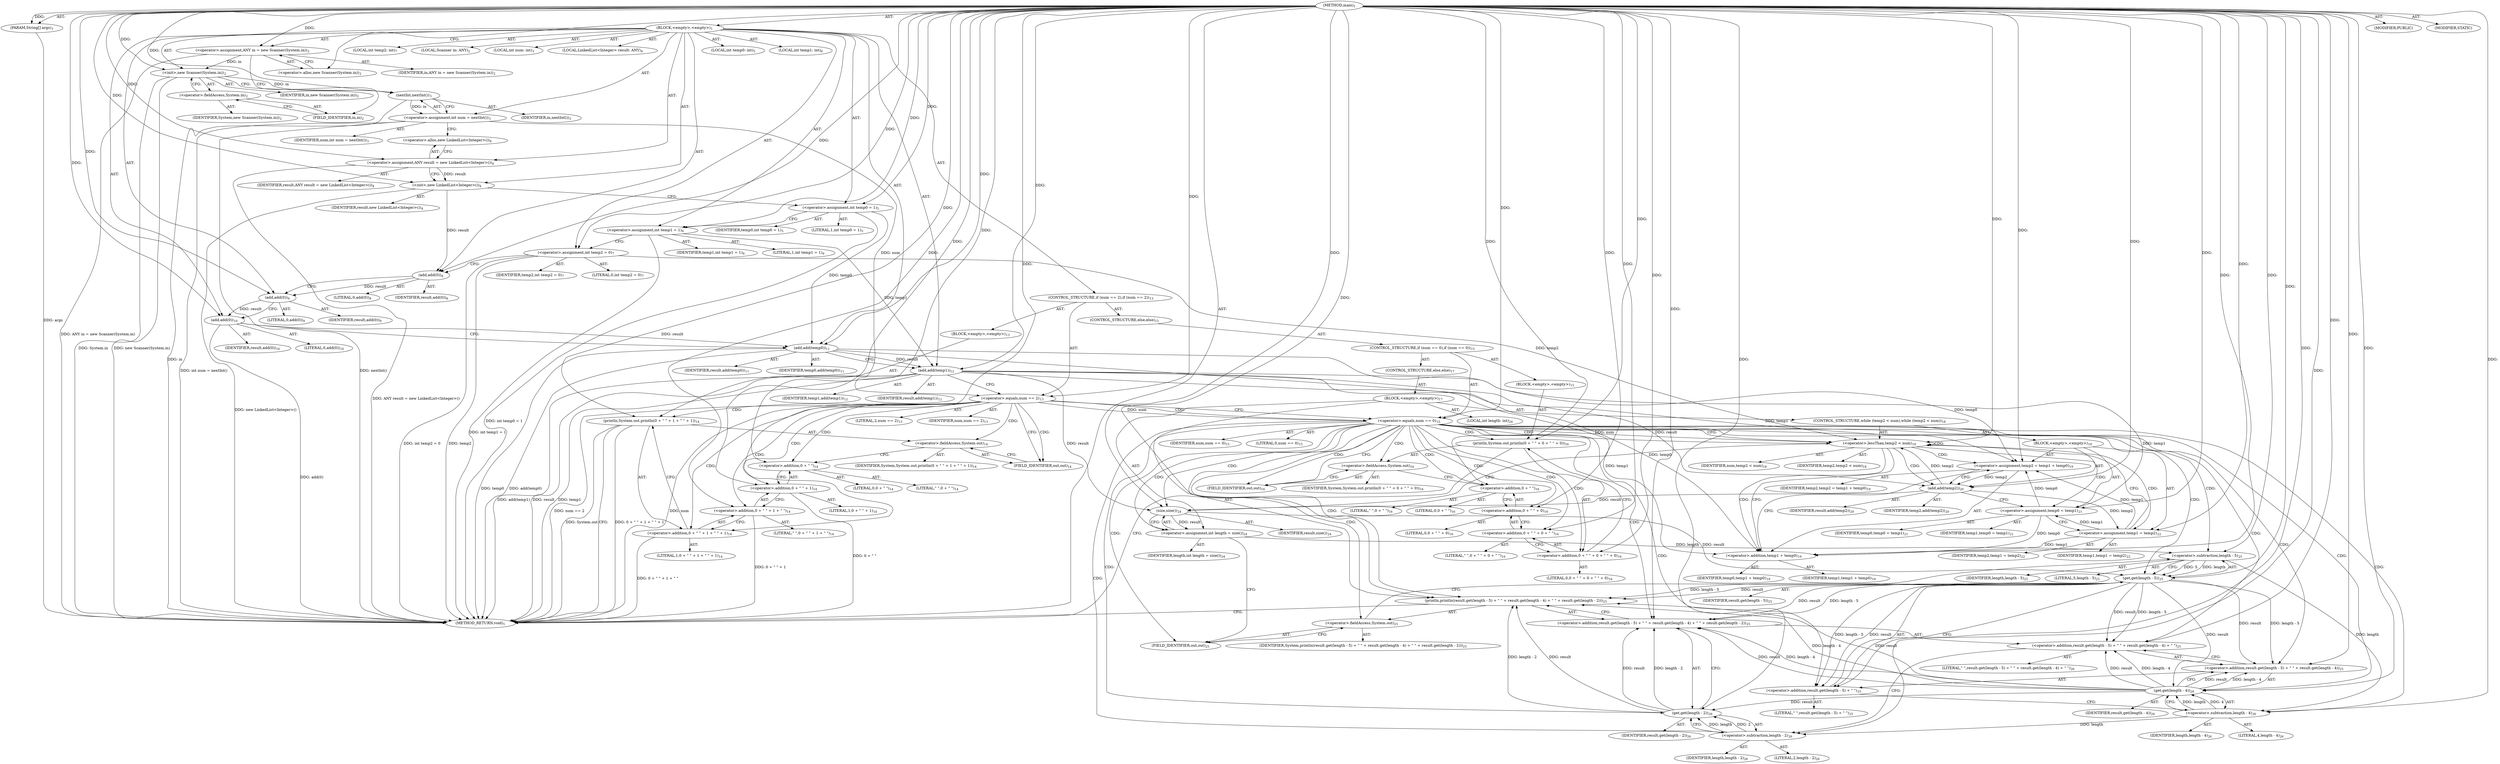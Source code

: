 digraph "main" {  
"21" [label = <(METHOD,main)<SUB>1</SUB>> ]
"22" [label = <(PARAM,String[] args)<SUB>1</SUB>> ]
"23" [label = <(BLOCK,&lt;empty&gt;,&lt;empty&gt;)<SUB>1</SUB>> ]
"4" [label = <(LOCAL,Scanner in: ANY)<SUB>2</SUB>> ]
"24" [label = <(&lt;operator&gt;.assignment,ANY in = new Scanner(System.in))<SUB>2</SUB>> ]
"25" [label = <(IDENTIFIER,in,ANY in = new Scanner(System.in))<SUB>2</SUB>> ]
"26" [label = <(&lt;operator&gt;.alloc,new Scanner(System.in))<SUB>2</SUB>> ]
"27" [label = <(&lt;init&gt;,new Scanner(System.in))<SUB>2</SUB>> ]
"3" [label = <(IDENTIFIER,in,new Scanner(System.in))<SUB>2</SUB>> ]
"28" [label = <(&lt;operator&gt;.fieldAccess,System.in)<SUB>2</SUB>> ]
"29" [label = <(IDENTIFIER,System,new Scanner(System.in))<SUB>2</SUB>> ]
"30" [label = <(FIELD_IDENTIFIER,in,in)<SUB>2</SUB>> ]
"31" [label = <(LOCAL,int num: int)<SUB>3</SUB>> ]
"32" [label = <(&lt;operator&gt;.assignment,int num = nextInt())<SUB>3</SUB>> ]
"33" [label = <(IDENTIFIER,num,int num = nextInt())<SUB>3</SUB>> ]
"34" [label = <(nextInt,nextInt())<SUB>3</SUB>> ]
"35" [label = <(IDENTIFIER,in,nextInt())<SUB>3</SUB>> ]
"6" [label = <(LOCAL,LinkedList&lt;Integer&gt; result: ANY)<SUB>4</SUB>> ]
"36" [label = <(&lt;operator&gt;.assignment,ANY result = new LinkedList&lt;Integer&gt;())<SUB>4</SUB>> ]
"37" [label = <(IDENTIFIER,result,ANY result = new LinkedList&lt;Integer&gt;())<SUB>4</SUB>> ]
"38" [label = <(&lt;operator&gt;.alloc,new LinkedList&lt;Integer&gt;())<SUB>4</SUB>> ]
"39" [label = <(&lt;init&gt;,new LinkedList&lt;Integer&gt;())<SUB>4</SUB>> ]
"5" [label = <(IDENTIFIER,result,new LinkedList&lt;Integer&gt;())<SUB>4</SUB>> ]
"40" [label = <(LOCAL,int temp0: int)<SUB>5</SUB>> ]
"41" [label = <(&lt;operator&gt;.assignment,int temp0 = 1)<SUB>5</SUB>> ]
"42" [label = <(IDENTIFIER,temp0,int temp0 = 1)<SUB>5</SUB>> ]
"43" [label = <(LITERAL,1,int temp0 = 1)<SUB>5</SUB>> ]
"44" [label = <(LOCAL,int temp1: int)<SUB>6</SUB>> ]
"45" [label = <(&lt;operator&gt;.assignment,int temp1 = 1)<SUB>6</SUB>> ]
"46" [label = <(IDENTIFIER,temp1,int temp1 = 1)<SUB>6</SUB>> ]
"47" [label = <(LITERAL,1,int temp1 = 1)<SUB>6</SUB>> ]
"48" [label = <(LOCAL,int temp2: int)<SUB>7</SUB>> ]
"49" [label = <(&lt;operator&gt;.assignment,int temp2 = 0)<SUB>7</SUB>> ]
"50" [label = <(IDENTIFIER,temp2,int temp2 = 0)<SUB>7</SUB>> ]
"51" [label = <(LITERAL,0,int temp2 = 0)<SUB>7</SUB>> ]
"52" [label = <(add,add(0))<SUB>8</SUB>> ]
"53" [label = <(IDENTIFIER,result,add(0))<SUB>8</SUB>> ]
"54" [label = <(LITERAL,0,add(0))<SUB>8</SUB>> ]
"55" [label = <(add,add(0))<SUB>9</SUB>> ]
"56" [label = <(IDENTIFIER,result,add(0))<SUB>9</SUB>> ]
"57" [label = <(LITERAL,0,add(0))<SUB>9</SUB>> ]
"58" [label = <(add,add(0))<SUB>10</SUB>> ]
"59" [label = <(IDENTIFIER,result,add(0))<SUB>10</SUB>> ]
"60" [label = <(LITERAL,0,add(0))<SUB>10</SUB>> ]
"61" [label = <(add,add(temp0))<SUB>11</SUB>> ]
"62" [label = <(IDENTIFIER,result,add(temp0))<SUB>11</SUB>> ]
"63" [label = <(IDENTIFIER,temp0,add(temp0))<SUB>11</SUB>> ]
"64" [label = <(add,add(temp1))<SUB>12</SUB>> ]
"65" [label = <(IDENTIFIER,result,add(temp1))<SUB>12</SUB>> ]
"66" [label = <(IDENTIFIER,temp1,add(temp1))<SUB>12</SUB>> ]
"67" [label = <(CONTROL_STRUCTURE,if (num == 2),if (num == 2))<SUB>13</SUB>> ]
"68" [label = <(&lt;operator&gt;.equals,num == 2)<SUB>13</SUB>> ]
"69" [label = <(IDENTIFIER,num,num == 2)<SUB>13</SUB>> ]
"70" [label = <(LITERAL,2,num == 2)<SUB>13</SUB>> ]
"71" [label = <(BLOCK,&lt;empty&gt;,&lt;empty&gt;)<SUB>13</SUB>> ]
"72" [label = <(println,System.out.println(0 + &quot; &quot; + 1 + &quot; &quot; + 1))<SUB>14</SUB>> ]
"73" [label = <(&lt;operator&gt;.fieldAccess,System.out)<SUB>14</SUB>> ]
"74" [label = <(IDENTIFIER,System,System.out.println(0 + &quot; &quot; + 1 + &quot; &quot; + 1))<SUB>14</SUB>> ]
"75" [label = <(FIELD_IDENTIFIER,out,out)<SUB>14</SUB>> ]
"76" [label = <(&lt;operator&gt;.addition,0 + &quot; &quot; + 1 + &quot; &quot; + 1)<SUB>14</SUB>> ]
"77" [label = <(&lt;operator&gt;.addition,0 + &quot; &quot; + 1 + &quot; &quot;)<SUB>14</SUB>> ]
"78" [label = <(&lt;operator&gt;.addition,0 + &quot; &quot; + 1)<SUB>14</SUB>> ]
"79" [label = <(&lt;operator&gt;.addition,0 + &quot; &quot;)<SUB>14</SUB>> ]
"80" [label = <(LITERAL,0,0 + &quot; &quot;)<SUB>14</SUB>> ]
"81" [label = <(LITERAL,&quot; &quot;,0 + &quot; &quot;)<SUB>14</SUB>> ]
"82" [label = <(LITERAL,1,0 + &quot; &quot; + 1)<SUB>14</SUB>> ]
"83" [label = <(LITERAL,&quot; &quot;,0 + &quot; &quot; + 1 + &quot; &quot;)<SUB>14</SUB>> ]
"84" [label = <(LITERAL,1,0 + &quot; &quot; + 1 + &quot; &quot; + 1)<SUB>14</SUB>> ]
"85" [label = <(CONTROL_STRUCTURE,else,else)<SUB>15</SUB>> ]
"86" [label = <(CONTROL_STRUCTURE,if (num == 0),if (num == 0))<SUB>15</SUB>> ]
"87" [label = <(&lt;operator&gt;.equals,num == 0)<SUB>15</SUB>> ]
"88" [label = <(IDENTIFIER,num,num == 0)<SUB>15</SUB>> ]
"89" [label = <(LITERAL,0,num == 0)<SUB>15</SUB>> ]
"90" [label = <(BLOCK,&lt;empty&gt;,&lt;empty&gt;)<SUB>15</SUB>> ]
"91" [label = <(println,System.out.println(0 + &quot; &quot; + 0 + &quot; &quot; + 0))<SUB>16</SUB>> ]
"92" [label = <(&lt;operator&gt;.fieldAccess,System.out)<SUB>16</SUB>> ]
"93" [label = <(IDENTIFIER,System,System.out.println(0 + &quot; &quot; + 0 + &quot; &quot; + 0))<SUB>16</SUB>> ]
"94" [label = <(FIELD_IDENTIFIER,out,out)<SUB>16</SUB>> ]
"95" [label = <(&lt;operator&gt;.addition,0 + &quot; &quot; + 0 + &quot; &quot; + 0)<SUB>16</SUB>> ]
"96" [label = <(&lt;operator&gt;.addition,0 + &quot; &quot; + 0 + &quot; &quot;)<SUB>16</SUB>> ]
"97" [label = <(&lt;operator&gt;.addition,0 + &quot; &quot; + 0)<SUB>16</SUB>> ]
"98" [label = <(&lt;operator&gt;.addition,0 + &quot; &quot;)<SUB>16</SUB>> ]
"99" [label = <(LITERAL,0,0 + &quot; &quot;)<SUB>16</SUB>> ]
"100" [label = <(LITERAL,&quot; &quot;,0 + &quot; &quot;)<SUB>16</SUB>> ]
"101" [label = <(LITERAL,0,0 + &quot; &quot; + 0)<SUB>16</SUB>> ]
"102" [label = <(LITERAL,&quot; &quot;,0 + &quot; &quot; + 0 + &quot; &quot;)<SUB>16</SUB>> ]
"103" [label = <(LITERAL,0,0 + &quot; &quot; + 0 + &quot; &quot; + 0)<SUB>16</SUB>> ]
"104" [label = <(CONTROL_STRUCTURE,else,else)<SUB>17</SUB>> ]
"105" [label = <(BLOCK,&lt;empty&gt;,&lt;empty&gt;)<SUB>17</SUB>> ]
"106" [label = <(CONTROL_STRUCTURE,while (temp2 &lt; num),while (temp2 &lt; num))<SUB>18</SUB>> ]
"107" [label = <(&lt;operator&gt;.lessThan,temp2 &lt; num)<SUB>18</SUB>> ]
"108" [label = <(IDENTIFIER,temp2,temp2 &lt; num)<SUB>18</SUB>> ]
"109" [label = <(IDENTIFIER,num,temp2 &lt; num)<SUB>18</SUB>> ]
"110" [label = <(BLOCK,&lt;empty&gt;,&lt;empty&gt;)<SUB>18</SUB>> ]
"111" [label = <(&lt;operator&gt;.assignment,temp2 = temp1 + temp0)<SUB>19</SUB>> ]
"112" [label = <(IDENTIFIER,temp2,temp2 = temp1 + temp0)<SUB>19</SUB>> ]
"113" [label = <(&lt;operator&gt;.addition,temp1 + temp0)<SUB>19</SUB>> ]
"114" [label = <(IDENTIFIER,temp1,temp1 + temp0)<SUB>19</SUB>> ]
"115" [label = <(IDENTIFIER,temp0,temp1 + temp0)<SUB>19</SUB>> ]
"116" [label = <(add,add(temp2))<SUB>20</SUB>> ]
"117" [label = <(IDENTIFIER,result,add(temp2))<SUB>20</SUB>> ]
"118" [label = <(IDENTIFIER,temp2,add(temp2))<SUB>20</SUB>> ]
"119" [label = <(&lt;operator&gt;.assignment,temp0 = temp1)<SUB>21</SUB>> ]
"120" [label = <(IDENTIFIER,temp0,temp0 = temp1)<SUB>21</SUB>> ]
"121" [label = <(IDENTIFIER,temp1,temp0 = temp1)<SUB>21</SUB>> ]
"122" [label = <(&lt;operator&gt;.assignment,temp1 = temp2)<SUB>22</SUB>> ]
"123" [label = <(IDENTIFIER,temp1,temp1 = temp2)<SUB>22</SUB>> ]
"124" [label = <(IDENTIFIER,temp2,temp1 = temp2)<SUB>22</SUB>> ]
"125" [label = <(LOCAL,int length: int)<SUB>24</SUB>> ]
"126" [label = <(&lt;operator&gt;.assignment,int length = size())<SUB>24</SUB>> ]
"127" [label = <(IDENTIFIER,length,int length = size())<SUB>24</SUB>> ]
"128" [label = <(size,size())<SUB>24</SUB>> ]
"129" [label = <(IDENTIFIER,result,size())<SUB>24</SUB>> ]
"130" [label = <(println,println(result.get(length - 5) + &quot; &quot; + result.get(length - 4) + &quot; &quot; + result.get(length - 2)))<SUB>25</SUB>> ]
"131" [label = <(&lt;operator&gt;.fieldAccess,System.out)<SUB>25</SUB>> ]
"132" [label = <(IDENTIFIER,System,println(result.get(length - 5) + &quot; &quot; + result.get(length - 4) + &quot; &quot; + result.get(length - 2)))<SUB>25</SUB>> ]
"133" [label = <(FIELD_IDENTIFIER,out,out)<SUB>25</SUB>> ]
"134" [label = <(&lt;operator&gt;.addition,result.get(length - 5) + &quot; &quot; + result.get(length - 4) + &quot; &quot; + result.get(length - 2))<SUB>25</SUB>> ]
"135" [label = <(&lt;operator&gt;.addition,result.get(length - 5) + &quot; &quot; + result.get(length - 4) + &quot; &quot;)<SUB>25</SUB>> ]
"136" [label = <(&lt;operator&gt;.addition,result.get(length - 5) + &quot; &quot; + result.get(length - 4))<SUB>25</SUB>> ]
"137" [label = <(&lt;operator&gt;.addition,result.get(length - 5) + &quot; &quot;)<SUB>25</SUB>> ]
"138" [label = <(get,get(length - 5))<SUB>25</SUB>> ]
"139" [label = <(IDENTIFIER,result,get(length - 5))<SUB>25</SUB>> ]
"140" [label = <(&lt;operator&gt;.subtraction,length - 5)<SUB>25</SUB>> ]
"141" [label = <(IDENTIFIER,length,length - 5)<SUB>25</SUB>> ]
"142" [label = <(LITERAL,5,length - 5)<SUB>25</SUB>> ]
"143" [label = <(LITERAL,&quot; &quot;,result.get(length - 5) + &quot; &quot;)<SUB>25</SUB>> ]
"144" [label = <(get,get(length - 4))<SUB>26</SUB>> ]
"145" [label = <(IDENTIFIER,result,get(length - 4))<SUB>26</SUB>> ]
"146" [label = <(&lt;operator&gt;.subtraction,length - 4)<SUB>26</SUB>> ]
"147" [label = <(IDENTIFIER,length,length - 4)<SUB>26</SUB>> ]
"148" [label = <(LITERAL,4,length - 4)<SUB>26</SUB>> ]
"149" [label = <(LITERAL,&quot; &quot;,result.get(length - 5) + &quot; &quot; + result.get(length - 4) + &quot; &quot;)<SUB>26</SUB>> ]
"150" [label = <(get,get(length - 2))<SUB>26</SUB>> ]
"151" [label = <(IDENTIFIER,result,get(length - 2))<SUB>26</SUB>> ]
"152" [label = <(&lt;operator&gt;.subtraction,length - 2)<SUB>26</SUB>> ]
"153" [label = <(IDENTIFIER,length,length - 2)<SUB>26</SUB>> ]
"154" [label = <(LITERAL,2,length - 2)<SUB>26</SUB>> ]
"155" [label = <(MODIFIER,PUBLIC)> ]
"156" [label = <(MODIFIER,STATIC)> ]
"157" [label = <(METHOD_RETURN,void)<SUB>1</SUB>> ]
  "21" -> "22"  [ label = "AST: "] 
  "21" -> "23"  [ label = "AST: "] 
  "21" -> "155"  [ label = "AST: "] 
  "21" -> "156"  [ label = "AST: "] 
  "21" -> "157"  [ label = "AST: "] 
  "23" -> "4"  [ label = "AST: "] 
  "23" -> "24"  [ label = "AST: "] 
  "23" -> "27"  [ label = "AST: "] 
  "23" -> "31"  [ label = "AST: "] 
  "23" -> "32"  [ label = "AST: "] 
  "23" -> "6"  [ label = "AST: "] 
  "23" -> "36"  [ label = "AST: "] 
  "23" -> "39"  [ label = "AST: "] 
  "23" -> "40"  [ label = "AST: "] 
  "23" -> "41"  [ label = "AST: "] 
  "23" -> "44"  [ label = "AST: "] 
  "23" -> "45"  [ label = "AST: "] 
  "23" -> "48"  [ label = "AST: "] 
  "23" -> "49"  [ label = "AST: "] 
  "23" -> "52"  [ label = "AST: "] 
  "23" -> "55"  [ label = "AST: "] 
  "23" -> "58"  [ label = "AST: "] 
  "23" -> "61"  [ label = "AST: "] 
  "23" -> "64"  [ label = "AST: "] 
  "23" -> "67"  [ label = "AST: "] 
  "24" -> "25"  [ label = "AST: "] 
  "24" -> "26"  [ label = "AST: "] 
  "27" -> "3"  [ label = "AST: "] 
  "27" -> "28"  [ label = "AST: "] 
  "28" -> "29"  [ label = "AST: "] 
  "28" -> "30"  [ label = "AST: "] 
  "32" -> "33"  [ label = "AST: "] 
  "32" -> "34"  [ label = "AST: "] 
  "34" -> "35"  [ label = "AST: "] 
  "36" -> "37"  [ label = "AST: "] 
  "36" -> "38"  [ label = "AST: "] 
  "39" -> "5"  [ label = "AST: "] 
  "41" -> "42"  [ label = "AST: "] 
  "41" -> "43"  [ label = "AST: "] 
  "45" -> "46"  [ label = "AST: "] 
  "45" -> "47"  [ label = "AST: "] 
  "49" -> "50"  [ label = "AST: "] 
  "49" -> "51"  [ label = "AST: "] 
  "52" -> "53"  [ label = "AST: "] 
  "52" -> "54"  [ label = "AST: "] 
  "55" -> "56"  [ label = "AST: "] 
  "55" -> "57"  [ label = "AST: "] 
  "58" -> "59"  [ label = "AST: "] 
  "58" -> "60"  [ label = "AST: "] 
  "61" -> "62"  [ label = "AST: "] 
  "61" -> "63"  [ label = "AST: "] 
  "64" -> "65"  [ label = "AST: "] 
  "64" -> "66"  [ label = "AST: "] 
  "67" -> "68"  [ label = "AST: "] 
  "67" -> "71"  [ label = "AST: "] 
  "67" -> "85"  [ label = "AST: "] 
  "68" -> "69"  [ label = "AST: "] 
  "68" -> "70"  [ label = "AST: "] 
  "71" -> "72"  [ label = "AST: "] 
  "72" -> "73"  [ label = "AST: "] 
  "72" -> "76"  [ label = "AST: "] 
  "73" -> "74"  [ label = "AST: "] 
  "73" -> "75"  [ label = "AST: "] 
  "76" -> "77"  [ label = "AST: "] 
  "76" -> "84"  [ label = "AST: "] 
  "77" -> "78"  [ label = "AST: "] 
  "77" -> "83"  [ label = "AST: "] 
  "78" -> "79"  [ label = "AST: "] 
  "78" -> "82"  [ label = "AST: "] 
  "79" -> "80"  [ label = "AST: "] 
  "79" -> "81"  [ label = "AST: "] 
  "85" -> "86"  [ label = "AST: "] 
  "86" -> "87"  [ label = "AST: "] 
  "86" -> "90"  [ label = "AST: "] 
  "86" -> "104"  [ label = "AST: "] 
  "87" -> "88"  [ label = "AST: "] 
  "87" -> "89"  [ label = "AST: "] 
  "90" -> "91"  [ label = "AST: "] 
  "91" -> "92"  [ label = "AST: "] 
  "91" -> "95"  [ label = "AST: "] 
  "92" -> "93"  [ label = "AST: "] 
  "92" -> "94"  [ label = "AST: "] 
  "95" -> "96"  [ label = "AST: "] 
  "95" -> "103"  [ label = "AST: "] 
  "96" -> "97"  [ label = "AST: "] 
  "96" -> "102"  [ label = "AST: "] 
  "97" -> "98"  [ label = "AST: "] 
  "97" -> "101"  [ label = "AST: "] 
  "98" -> "99"  [ label = "AST: "] 
  "98" -> "100"  [ label = "AST: "] 
  "104" -> "105"  [ label = "AST: "] 
  "105" -> "106"  [ label = "AST: "] 
  "105" -> "125"  [ label = "AST: "] 
  "105" -> "126"  [ label = "AST: "] 
  "105" -> "130"  [ label = "AST: "] 
  "106" -> "107"  [ label = "AST: "] 
  "106" -> "110"  [ label = "AST: "] 
  "107" -> "108"  [ label = "AST: "] 
  "107" -> "109"  [ label = "AST: "] 
  "110" -> "111"  [ label = "AST: "] 
  "110" -> "116"  [ label = "AST: "] 
  "110" -> "119"  [ label = "AST: "] 
  "110" -> "122"  [ label = "AST: "] 
  "111" -> "112"  [ label = "AST: "] 
  "111" -> "113"  [ label = "AST: "] 
  "113" -> "114"  [ label = "AST: "] 
  "113" -> "115"  [ label = "AST: "] 
  "116" -> "117"  [ label = "AST: "] 
  "116" -> "118"  [ label = "AST: "] 
  "119" -> "120"  [ label = "AST: "] 
  "119" -> "121"  [ label = "AST: "] 
  "122" -> "123"  [ label = "AST: "] 
  "122" -> "124"  [ label = "AST: "] 
  "126" -> "127"  [ label = "AST: "] 
  "126" -> "128"  [ label = "AST: "] 
  "128" -> "129"  [ label = "AST: "] 
  "130" -> "131"  [ label = "AST: "] 
  "130" -> "134"  [ label = "AST: "] 
  "131" -> "132"  [ label = "AST: "] 
  "131" -> "133"  [ label = "AST: "] 
  "134" -> "135"  [ label = "AST: "] 
  "134" -> "150"  [ label = "AST: "] 
  "135" -> "136"  [ label = "AST: "] 
  "135" -> "149"  [ label = "AST: "] 
  "136" -> "137"  [ label = "AST: "] 
  "136" -> "144"  [ label = "AST: "] 
  "137" -> "138"  [ label = "AST: "] 
  "137" -> "143"  [ label = "AST: "] 
  "138" -> "139"  [ label = "AST: "] 
  "138" -> "140"  [ label = "AST: "] 
  "140" -> "141"  [ label = "AST: "] 
  "140" -> "142"  [ label = "AST: "] 
  "144" -> "145"  [ label = "AST: "] 
  "144" -> "146"  [ label = "AST: "] 
  "146" -> "147"  [ label = "AST: "] 
  "146" -> "148"  [ label = "AST: "] 
  "150" -> "151"  [ label = "AST: "] 
  "150" -> "152"  [ label = "AST: "] 
  "152" -> "153"  [ label = "AST: "] 
  "152" -> "154"  [ label = "AST: "] 
  "24" -> "30"  [ label = "CFG: "] 
  "27" -> "34"  [ label = "CFG: "] 
  "32" -> "38"  [ label = "CFG: "] 
  "36" -> "39"  [ label = "CFG: "] 
  "39" -> "41"  [ label = "CFG: "] 
  "41" -> "45"  [ label = "CFG: "] 
  "45" -> "49"  [ label = "CFG: "] 
  "49" -> "52"  [ label = "CFG: "] 
  "52" -> "55"  [ label = "CFG: "] 
  "55" -> "58"  [ label = "CFG: "] 
  "58" -> "61"  [ label = "CFG: "] 
  "61" -> "64"  [ label = "CFG: "] 
  "64" -> "68"  [ label = "CFG: "] 
  "26" -> "24"  [ label = "CFG: "] 
  "28" -> "27"  [ label = "CFG: "] 
  "34" -> "32"  [ label = "CFG: "] 
  "38" -> "36"  [ label = "CFG: "] 
  "68" -> "75"  [ label = "CFG: "] 
  "68" -> "87"  [ label = "CFG: "] 
  "30" -> "28"  [ label = "CFG: "] 
  "72" -> "157"  [ label = "CFG: "] 
  "73" -> "79"  [ label = "CFG: "] 
  "76" -> "72"  [ label = "CFG: "] 
  "87" -> "94"  [ label = "CFG: "] 
  "87" -> "107"  [ label = "CFG: "] 
  "75" -> "73"  [ label = "CFG: "] 
  "77" -> "76"  [ label = "CFG: "] 
  "91" -> "157"  [ label = "CFG: "] 
  "78" -> "77"  [ label = "CFG: "] 
  "92" -> "98"  [ label = "CFG: "] 
  "95" -> "91"  [ label = "CFG: "] 
  "126" -> "133"  [ label = "CFG: "] 
  "130" -> "157"  [ label = "CFG: "] 
  "79" -> "78"  [ label = "CFG: "] 
  "94" -> "92"  [ label = "CFG: "] 
  "96" -> "95"  [ label = "CFG: "] 
  "107" -> "113"  [ label = "CFG: "] 
  "107" -> "128"  [ label = "CFG: "] 
  "128" -> "126"  [ label = "CFG: "] 
  "131" -> "140"  [ label = "CFG: "] 
  "134" -> "130"  [ label = "CFG: "] 
  "97" -> "96"  [ label = "CFG: "] 
  "111" -> "116"  [ label = "CFG: "] 
  "116" -> "119"  [ label = "CFG: "] 
  "119" -> "122"  [ label = "CFG: "] 
  "122" -> "107"  [ label = "CFG: "] 
  "133" -> "131"  [ label = "CFG: "] 
  "135" -> "152"  [ label = "CFG: "] 
  "150" -> "134"  [ label = "CFG: "] 
  "98" -> "97"  [ label = "CFG: "] 
  "113" -> "111"  [ label = "CFG: "] 
  "136" -> "135"  [ label = "CFG: "] 
  "152" -> "150"  [ label = "CFG: "] 
  "137" -> "146"  [ label = "CFG: "] 
  "144" -> "136"  [ label = "CFG: "] 
  "138" -> "137"  [ label = "CFG: "] 
  "146" -> "144"  [ label = "CFG: "] 
  "140" -> "138"  [ label = "CFG: "] 
  "21" -> "26"  [ label = "CFG: "] 
  "22" -> "157"  [ label = "DDG: args"] 
  "24" -> "157"  [ label = "DDG: ANY in = new Scanner(System.in)"] 
  "27" -> "157"  [ label = "DDG: System.in"] 
  "27" -> "157"  [ label = "DDG: new Scanner(System.in)"] 
  "34" -> "157"  [ label = "DDG: in"] 
  "32" -> "157"  [ label = "DDG: nextInt()"] 
  "32" -> "157"  [ label = "DDG: int num = nextInt()"] 
  "36" -> "157"  [ label = "DDG: ANY result = new LinkedList&lt;Integer&gt;()"] 
  "39" -> "157"  [ label = "DDG: new LinkedList&lt;Integer&gt;()"] 
  "41" -> "157"  [ label = "DDG: int temp0 = 1"] 
  "45" -> "157"  [ label = "DDG: int temp1 = 1"] 
  "49" -> "157"  [ label = "DDG: temp2"] 
  "49" -> "157"  [ label = "DDG: int temp2 = 0"] 
  "58" -> "157"  [ label = "DDG: add(0)"] 
  "61" -> "157"  [ label = "DDG: temp0"] 
  "61" -> "157"  [ label = "DDG: add(temp0)"] 
  "64" -> "157"  [ label = "DDG: result"] 
  "64" -> "157"  [ label = "DDG: temp1"] 
  "64" -> "157"  [ label = "DDG: add(temp1)"] 
  "68" -> "157"  [ label = "DDG: num"] 
  "68" -> "157"  [ label = "DDG: num == 2"] 
  "72" -> "157"  [ label = "DDG: System.out"] 
  "78" -> "157"  [ label = "DDG: 0 + &quot; &quot;"] 
  "77" -> "157"  [ label = "DDG: 0 + &quot; &quot; + 1"] 
  "76" -> "157"  [ label = "DDG: 0 + &quot; &quot; + 1 + &quot; &quot;"] 
  "72" -> "157"  [ label = "DDG: 0 + &quot; &quot; + 1 + &quot; &quot; + 1"] 
  "21" -> "22"  [ label = "DDG: "] 
  "21" -> "24"  [ label = "DDG: "] 
  "34" -> "32"  [ label = "DDG: in"] 
  "21" -> "36"  [ label = "DDG: "] 
  "21" -> "41"  [ label = "DDG: "] 
  "21" -> "45"  [ label = "DDG: "] 
  "21" -> "49"  [ label = "DDG: "] 
  "24" -> "27"  [ label = "DDG: in"] 
  "21" -> "27"  [ label = "DDG: "] 
  "36" -> "39"  [ label = "DDG: result"] 
  "21" -> "39"  [ label = "DDG: "] 
  "39" -> "52"  [ label = "DDG: result"] 
  "21" -> "52"  [ label = "DDG: "] 
  "52" -> "55"  [ label = "DDG: result"] 
  "21" -> "55"  [ label = "DDG: "] 
  "55" -> "58"  [ label = "DDG: result"] 
  "21" -> "58"  [ label = "DDG: "] 
  "58" -> "61"  [ label = "DDG: result"] 
  "21" -> "61"  [ label = "DDG: "] 
  "41" -> "61"  [ label = "DDG: temp0"] 
  "61" -> "64"  [ label = "DDG: result"] 
  "21" -> "64"  [ label = "DDG: "] 
  "45" -> "64"  [ label = "DDG: temp1"] 
  "27" -> "34"  [ label = "DDG: in"] 
  "21" -> "34"  [ label = "DDG: "] 
  "32" -> "68"  [ label = "DDG: num"] 
  "21" -> "68"  [ label = "DDG: "] 
  "21" -> "72"  [ label = "DDG: "] 
  "21" -> "76"  [ label = "DDG: "] 
  "68" -> "87"  [ label = "DDG: num"] 
  "21" -> "87"  [ label = "DDG: "] 
  "21" -> "77"  [ label = "DDG: "] 
  "21" -> "91"  [ label = "DDG: "] 
  "128" -> "126"  [ label = "DDG: result"] 
  "21" -> "78"  [ label = "DDG: "] 
  "21" -> "95"  [ label = "DDG: "] 
  "138" -> "130"  [ label = "DDG: result"] 
  "138" -> "130"  [ label = "DDG: length - 5"] 
  "21" -> "130"  [ label = "DDG: "] 
  "144" -> "130"  [ label = "DDG: result"] 
  "144" -> "130"  [ label = "DDG: length - 4"] 
  "150" -> "130"  [ label = "DDG: result"] 
  "150" -> "130"  [ label = "DDG: length - 2"] 
  "21" -> "79"  [ label = "DDG: "] 
  "21" -> "96"  [ label = "DDG: "] 
  "49" -> "107"  [ label = "DDG: temp2"] 
  "21" -> "107"  [ label = "DDG: "] 
  "116" -> "107"  [ label = "DDG: temp2"] 
  "87" -> "107"  [ label = "DDG: num"] 
  "64" -> "111"  [ label = "DDG: temp1"] 
  "122" -> "111"  [ label = "DDG: temp1"] 
  "21" -> "111"  [ label = "DDG: "] 
  "61" -> "111"  [ label = "DDG: temp0"] 
  "119" -> "111"  [ label = "DDG: temp0"] 
  "21" -> "119"  [ label = "DDG: "] 
  "64" -> "119"  [ label = "DDG: temp1"] 
  "122" -> "119"  [ label = "DDG: temp1"] 
  "116" -> "122"  [ label = "DDG: temp2"] 
  "21" -> "122"  [ label = "DDG: "] 
  "64" -> "128"  [ label = "DDG: result"] 
  "116" -> "128"  [ label = "DDG: result"] 
  "21" -> "128"  [ label = "DDG: "] 
  "138" -> "134"  [ label = "DDG: result"] 
  "138" -> "134"  [ label = "DDG: length - 5"] 
  "21" -> "134"  [ label = "DDG: "] 
  "144" -> "134"  [ label = "DDG: result"] 
  "144" -> "134"  [ label = "DDG: length - 4"] 
  "150" -> "134"  [ label = "DDG: result"] 
  "150" -> "134"  [ label = "DDG: length - 2"] 
  "21" -> "97"  [ label = "DDG: "] 
  "64" -> "116"  [ label = "DDG: result"] 
  "21" -> "116"  [ label = "DDG: "] 
  "111" -> "116"  [ label = "DDG: temp2"] 
  "138" -> "135"  [ label = "DDG: result"] 
  "138" -> "135"  [ label = "DDG: length - 5"] 
  "21" -> "135"  [ label = "DDG: "] 
  "144" -> "135"  [ label = "DDG: result"] 
  "144" -> "135"  [ label = "DDG: length - 4"] 
  "144" -> "150"  [ label = "DDG: result"] 
  "21" -> "150"  [ label = "DDG: "] 
  "152" -> "150"  [ label = "DDG: length"] 
  "152" -> "150"  [ label = "DDG: 2"] 
  "21" -> "98"  [ label = "DDG: "] 
  "64" -> "113"  [ label = "DDG: temp1"] 
  "122" -> "113"  [ label = "DDG: temp1"] 
  "21" -> "113"  [ label = "DDG: "] 
  "61" -> "113"  [ label = "DDG: temp0"] 
  "119" -> "113"  [ label = "DDG: temp0"] 
  "138" -> "136"  [ label = "DDG: result"] 
  "138" -> "136"  [ label = "DDG: length - 5"] 
  "21" -> "136"  [ label = "DDG: "] 
  "144" -> "136"  [ label = "DDG: result"] 
  "144" -> "136"  [ label = "DDG: length - 4"] 
  "146" -> "152"  [ label = "DDG: length"] 
  "21" -> "152"  [ label = "DDG: "] 
  "138" -> "137"  [ label = "DDG: result"] 
  "138" -> "137"  [ label = "DDG: length - 5"] 
  "21" -> "137"  [ label = "DDG: "] 
  "138" -> "144"  [ label = "DDG: result"] 
  "21" -> "144"  [ label = "DDG: "] 
  "146" -> "144"  [ label = "DDG: length"] 
  "146" -> "144"  [ label = "DDG: 4"] 
  "128" -> "138"  [ label = "DDG: result"] 
  "21" -> "138"  [ label = "DDG: "] 
  "140" -> "138"  [ label = "DDG: length"] 
  "140" -> "138"  [ label = "DDG: 5"] 
  "140" -> "146"  [ label = "DDG: length"] 
  "21" -> "146"  [ label = "DDG: "] 
  "126" -> "140"  [ label = "DDG: length"] 
  "21" -> "140"  [ label = "DDG: "] 
  "68" -> "73"  [ label = "CDG: "] 
  "68" -> "77"  [ label = "CDG: "] 
  "68" -> "75"  [ label = "CDG: "] 
  "68" -> "72"  [ label = "CDG: "] 
  "68" -> "76"  [ label = "CDG: "] 
  "68" -> "87"  [ label = "CDG: "] 
  "68" -> "79"  [ label = "CDG: "] 
  "68" -> "78"  [ label = "CDG: "] 
  "87" -> "107"  [ label = "CDG: "] 
  "87" -> "94"  [ label = "CDG: "] 
  "87" -> "96"  [ label = "CDG: "] 
  "87" -> "98"  [ label = "CDG: "] 
  "87" -> "136"  [ label = "CDG: "] 
  "87" -> "146"  [ label = "CDG: "] 
  "87" -> "128"  [ label = "CDG: "] 
  "87" -> "131"  [ label = "CDG: "] 
  "87" -> "150"  [ label = "CDG: "] 
  "87" -> "95"  [ label = "CDG: "] 
  "87" -> "92"  [ label = "CDG: "] 
  "87" -> "144"  [ label = "CDG: "] 
  "87" -> "97"  [ label = "CDG: "] 
  "87" -> "91"  [ label = "CDG: "] 
  "87" -> "134"  [ label = "CDG: "] 
  "87" -> "138"  [ label = "CDG: "] 
  "87" -> "140"  [ label = "CDG: "] 
  "87" -> "126"  [ label = "CDG: "] 
  "87" -> "137"  [ label = "CDG: "] 
  "87" -> "152"  [ label = "CDG: "] 
  "87" -> "130"  [ label = "CDG: "] 
  "87" -> "135"  [ label = "CDG: "] 
  "87" -> "133"  [ label = "CDG: "] 
  "107" -> "107"  [ label = "CDG: "] 
  "107" -> "113"  [ label = "CDG: "] 
  "107" -> "116"  [ label = "CDG: "] 
  "107" -> "122"  [ label = "CDG: "] 
  "107" -> "119"  [ label = "CDG: "] 
  "107" -> "111"  [ label = "CDG: "] 
}
